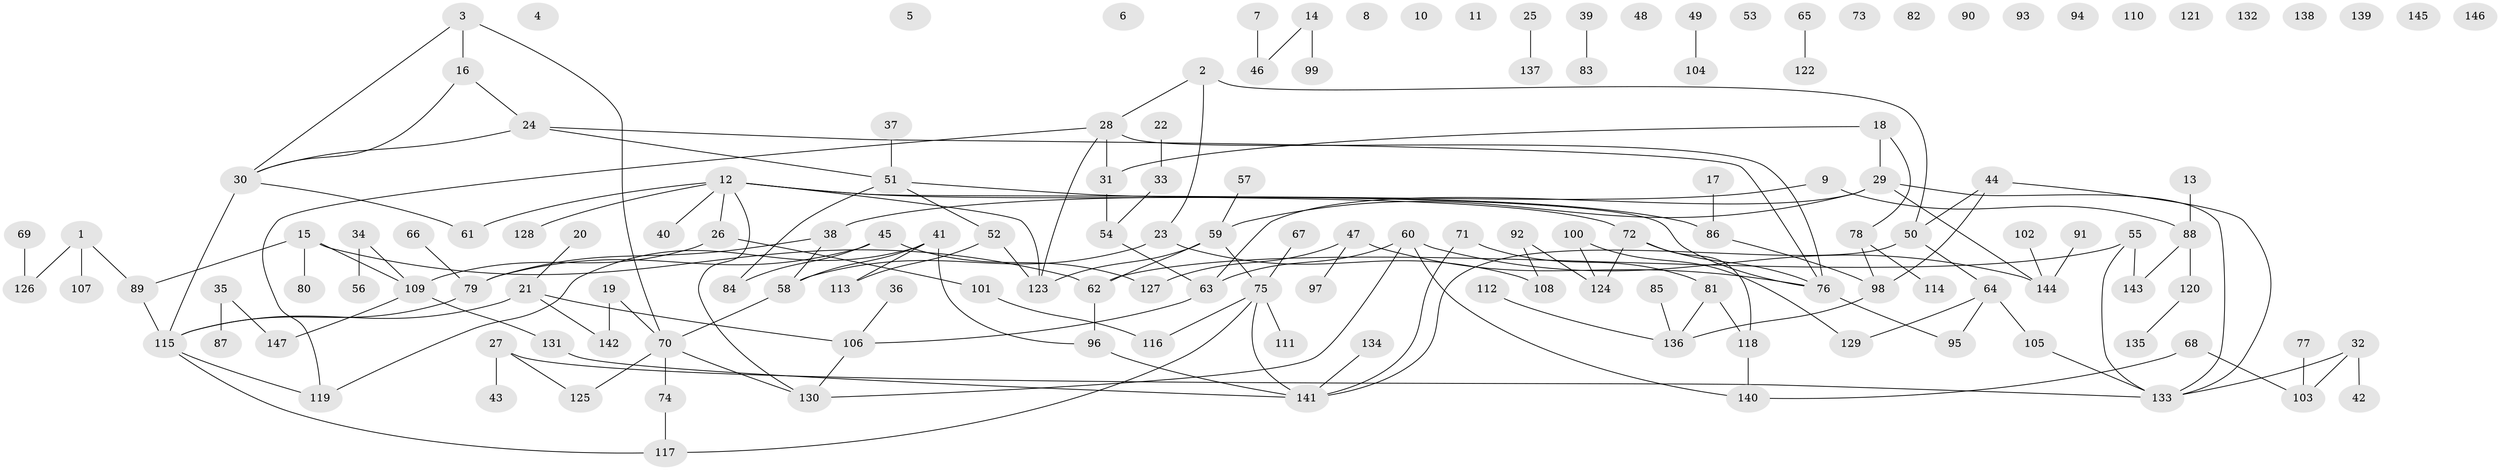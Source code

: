 // coarse degree distribution, {3: 0.136986301369863, 12: 0.0136986301369863, 14: 0.0136986301369863, 0: 0.3287671232876712, 1: 0.2054794520547945, 5: 0.0136986301369863, 10: 0.0273972602739726, 7: 0.0273972602739726, 2: 0.1506849315068493, 9: 0.0273972602739726, 6: 0.0273972602739726, 4: 0.0273972602739726}
// Generated by graph-tools (version 1.1) at 2025/16/03/04/25 18:16:28]
// undirected, 147 vertices, 165 edges
graph export_dot {
graph [start="1"]
  node [color=gray90,style=filled];
  1;
  2;
  3;
  4;
  5;
  6;
  7;
  8;
  9;
  10;
  11;
  12;
  13;
  14;
  15;
  16;
  17;
  18;
  19;
  20;
  21;
  22;
  23;
  24;
  25;
  26;
  27;
  28;
  29;
  30;
  31;
  32;
  33;
  34;
  35;
  36;
  37;
  38;
  39;
  40;
  41;
  42;
  43;
  44;
  45;
  46;
  47;
  48;
  49;
  50;
  51;
  52;
  53;
  54;
  55;
  56;
  57;
  58;
  59;
  60;
  61;
  62;
  63;
  64;
  65;
  66;
  67;
  68;
  69;
  70;
  71;
  72;
  73;
  74;
  75;
  76;
  77;
  78;
  79;
  80;
  81;
  82;
  83;
  84;
  85;
  86;
  87;
  88;
  89;
  90;
  91;
  92;
  93;
  94;
  95;
  96;
  97;
  98;
  99;
  100;
  101;
  102;
  103;
  104;
  105;
  106;
  107;
  108;
  109;
  110;
  111;
  112;
  113;
  114;
  115;
  116;
  117;
  118;
  119;
  120;
  121;
  122;
  123;
  124;
  125;
  126;
  127;
  128;
  129;
  130;
  131;
  132;
  133;
  134;
  135;
  136;
  137;
  138;
  139;
  140;
  141;
  142;
  143;
  144;
  145;
  146;
  147;
  1 -- 89;
  1 -- 107;
  1 -- 126;
  2 -- 23;
  2 -- 28;
  2 -- 50;
  3 -- 16;
  3 -- 30;
  3 -- 70;
  7 -- 46;
  9 -- 38;
  9 -- 88;
  12 -- 26;
  12 -- 40;
  12 -- 61;
  12 -- 76;
  12 -- 86;
  12 -- 123;
  12 -- 128;
  12 -- 130;
  13 -- 88;
  14 -- 46;
  14 -- 99;
  15 -- 62;
  15 -- 80;
  15 -- 89;
  15 -- 109;
  16 -- 24;
  16 -- 30;
  17 -- 86;
  18 -- 29;
  18 -- 31;
  18 -- 78;
  19 -- 70;
  19 -- 142;
  20 -- 21;
  21 -- 106;
  21 -- 115;
  21 -- 142;
  22 -- 33;
  23 -- 58;
  23 -- 108;
  24 -- 30;
  24 -- 51;
  24 -- 76;
  25 -- 137;
  26 -- 101;
  26 -- 109;
  27 -- 43;
  27 -- 125;
  27 -- 133;
  28 -- 31;
  28 -- 76;
  28 -- 119;
  28 -- 123;
  29 -- 59;
  29 -- 63;
  29 -- 133;
  29 -- 144;
  30 -- 61;
  30 -- 115;
  31 -- 54;
  32 -- 42;
  32 -- 103;
  32 -- 133;
  33 -- 54;
  34 -- 56;
  34 -- 109;
  35 -- 87;
  35 -- 147;
  36 -- 106;
  37 -- 51;
  38 -- 58;
  38 -- 79;
  39 -- 83;
  41 -- 58;
  41 -- 96;
  41 -- 113;
  41 -- 119;
  44 -- 50;
  44 -- 98;
  44 -- 133;
  45 -- 79;
  45 -- 84;
  45 -- 127;
  47 -- 76;
  47 -- 97;
  47 -- 127;
  49 -- 104;
  50 -- 64;
  50 -- 141;
  51 -- 52;
  51 -- 72;
  51 -- 84;
  52 -- 113;
  52 -- 123;
  54 -- 63;
  55 -- 62;
  55 -- 133;
  55 -- 143;
  57 -- 59;
  58 -- 70;
  59 -- 62;
  59 -- 75;
  59 -- 123;
  60 -- 63;
  60 -- 130;
  60 -- 140;
  60 -- 144;
  62 -- 96;
  63 -- 106;
  64 -- 95;
  64 -- 105;
  64 -- 129;
  65 -- 122;
  66 -- 79;
  67 -- 75;
  68 -- 103;
  68 -- 140;
  69 -- 126;
  70 -- 74;
  70 -- 125;
  70 -- 130;
  71 -- 81;
  71 -- 141;
  72 -- 76;
  72 -- 118;
  72 -- 124;
  74 -- 117;
  75 -- 111;
  75 -- 116;
  75 -- 117;
  75 -- 141;
  76 -- 95;
  77 -- 103;
  78 -- 98;
  78 -- 114;
  79 -- 115;
  81 -- 118;
  81 -- 136;
  85 -- 136;
  86 -- 98;
  88 -- 120;
  88 -- 143;
  89 -- 115;
  91 -- 144;
  92 -- 108;
  92 -- 124;
  96 -- 141;
  98 -- 136;
  100 -- 124;
  100 -- 129;
  101 -- 116;
  102 -- 144;
  105 -- 133;
  106 -- 130;
  109 -- 131;
  109 -- 147;
  112 -- 136;
  115 -- 117;
  115 -- 119;
  118 -- 140;
  120 -- 135;
  131 -- 141;
  134 -- 141;
}
